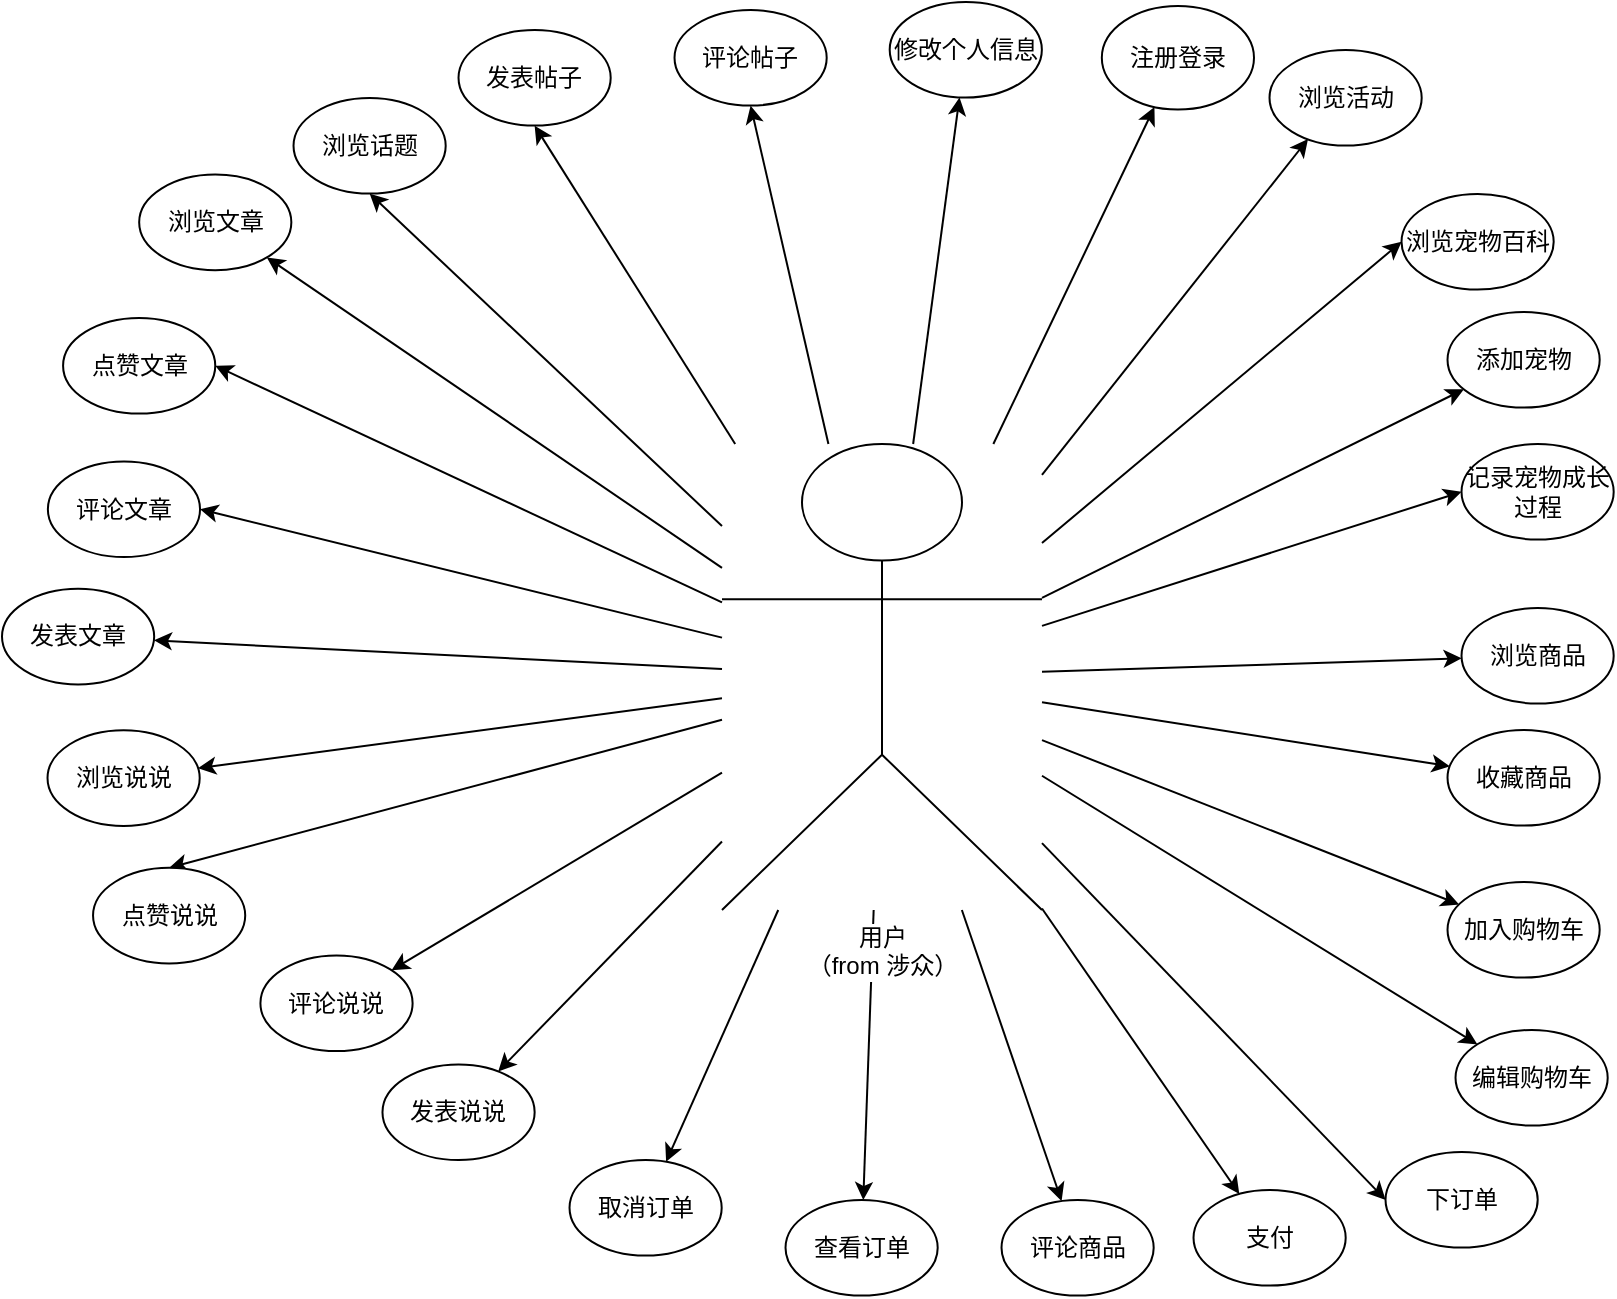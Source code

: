 <mxfile version="10.5.5" type="github"><diagram id="4drA4_VL7PKuh3zebIWI" name="Page-1"><mxGraphModel dx="808" dy="716" grid="1" gridSize="10" guides="1" tooltips="1" connect="1" arrows="1" fold="1" page="1" pageScale="1" pageWidth="3000" pageHeight="1169" math="0" shadow="0"><root><mxCell id="0"/><mxCell id="1" parent="0"/><mxCell id="1uKB82ExgU9-zMNoNfxo-1" style="rounded=0;orthogonalLoop=1;jettySize=auto;html=1;entryX=0.5;entryY=1;entryDx=0;entryDy=0;" edge="1" parent="1" source="qtiZKB6e6Ri6IMa2meDh-1" target="04boINX6uevTV2_hWLfY-13"><mxGeometry relative="1" as="geometry"/></mxCell><mxCell id="1uKB82ExgU9-zMNoNfxo-2" style="edgeStyle=none;rounded=0;orthogonalLoop=1;jettySize=auto;html=1;" edge="1" parent="1" source="qtiZKB6e6Ri6IMa2meDh-1" target="04boINX6uevTV2_hWLfY-3"><mxGeometry relative="1" as="geometry"><mxPoint x="600" y="260" as="targetPoint"/></mxGeometry></mxCell><mxCell id="1uKB82ExgU9-zMNoNfxo-3" style="edgeStyle=none;rounded=0;orthogonalLoop=1;jettySize=auto;html=1;" edge="1" parent="1" source="qtiZKB6e6Ri6IMa2meDh-1" target="qtiZKB6e6Ri6IMa2meDh-5"><mxGeometry relative="1" as="geometry"/></mxCell><mxCell id="1uKB82ExgU9-zMNoNfxo-4" style="edgeStyle=none;rounded=0;orthogonalLoop=1;jettySize=auto;html=1;entryX=0.253;entryY=0.931;entryDx=0;entryDy=0;entryPerimeter=0;" edge="1" parent="1" source="qtiZKB6e6Ri6IMa2meDh-1" target="04boINX6uevTV2_hWLfY-14"><mxGeometry relative="1" as="geometry"/></mxCell><mxCell id="1uKB82ExgU9-zMNoNfxo-5" style="edgeStyle=none;rounded=0;orthogonalLoop=1;jettySize=auto;html=1;entryX=0.5;entryY=1;entryDx=0;entryDy=0;" edge="1" parent="1" source="qtiZKB6e6Ri6IMa2meDh-1" target="04boINX6uevTV2_hWLfY-12"><mxGeometry relative="1" as="geometry"/></mxCell><mxCell id="1uKB82ExgU9-zMNoNfxo-6" style="edgeStyle=none;rounded=0;orthogonalLoop=1;jettySize=auto;html=1;entryX=0.5;entryY=1;entryDx=0;entryDy=0;" edge="1" parent="1" source="qtiZKB6e6Ri6IMa2meDh-1" target="qtiZKB6e6Ri6IMa2meDh-6"><mxGeometry relative="1" as="geometry"/></mxCell><mxCell id="1uKB82ExgU9-zMNoNfxo-7" style="edgeStyle=none;rounded=0;orthogonalLoop=1;jettySize=auto;html=1;" edge="1" parent="1" source="qtiZKB6e6Ri6IMa2meDh-1" target="04boINX6uevTV2_hWLfY-1"><mxGeometry relative="1" as="geometry"/></mxCell><mxCell id="1uKB82ExgU9-zMNoNfxo-8" style="edgeStyle=none;rounded=0;orthogonalLoop=1;jettySize=auto;html=1;entryX=1;entryY=0.5;entryDx=0;entryDy=0;" edge="1" parent="1" source="qtiZKB6e6Ri6IMa2meDh-1" target="04boINX6uevTV2_hWLfY-2"><mxGeometry relative="1" as="geometry"/></mxCell><mxCell id="1uKB82ExgU9-zMNoNfxo-9" style="edgeStyle=none;rounded=0;orthogonalLoop=1;jettySize=auto;html=1;entryX=1;entryY=0.5;entryDx=0;entryDy=0;" edge="1" parent="1" source="qtiZKB6e6Ri6IMa2meDh-1" target="04boINX6uevTV2_hWLfY-4"><mxGeometry relative="1" as="geometry"/></mxCell><mxCell id="1uKB82ExgU9-zMNoNfxo-10" style="edgeStyle=none;rounded=0;orthogonalLoop=1;jettySize=auto;html=1;" edge="1" parent="1" source="qtiZKB6e6Ri6IMa2meDh-1" target="04boINX6uevTV2_hWLfY-5"><mxGeometry relative="1" as="geometry"/></mxCell><mxCell id="1uKB82ExgU9-zMNoNfxo-11" style="edgeStyle=none;rounded=0;orthogonalLoop=1;jettySize=auto;html=1;" edge="1" parent="1" source="qtiZKB6e6Ri6IMa2meDh-1" target="04boINX6uevTV2_hWLfY-7"><mxGeometry relative="1" as="geometry"/></mxCell><mxCell id="1uKB82ExgU9-zMNoNfxo-12" style="edgeStyle=none;rounded=0;orthogonalLoop=1;jettySize=auto;html=1;entryX=0.5;entryY=0;entryDx=0;entryDy=0;" edge="1" parent="1" source="qtiZKB6e6Ri6IMa2meDh-1" target="04boINX6uevTV2_hWLfY-6"><mxGeometry relative="1" as="geometry"/></mxCell><mxCell id="1uKB82ExgU9-zMNoNfxo-13" style="edgeStyle=none;rounded=0;orthogonalLoop=1;jettySize=auto;html=1;" edge="1" parent="1" source="qtiZKB6e6Ri6IMa2meDh-1" target="04boINX6uevTV2_hWLfY-8"><mxGeometry relative="1" as="geometry"/></mxCell><mxCell id="1uKB82ExgU9-zMNoNfxo-14" style="edgeStyle=none;rounded=0;orthogonalLoop=1;jettySize=auto;html=1;" edge="1" parent="1" source="qtiZKB6e6Ri6IMa2meDh-1" target="04boINX6uevTV2_hWLfY-9"><mxGeometry relative="1" as="geometry"/></mxCell><mxCell id="1uKB82ExgU9-zMNoNfxo-15" style="edgeStyle=none;rounded=0;orthogonalLoop=1;jettySize=auto;html=1;entryX=0;entryY=0.5;entryDx=0;entryDy=0;" edge="1" parent="1" source="qtiZKB6e6Ri6IMa2meDh-1" target="04boINX6uevTV2_hWLfY-15"><mxGeometry relative="1" as="geometry"/></mxCell><mxCell id="1uKB82ExgU9-zMNoNfxo-16" style="edgeStyle=none;rounded=0;orthogonalLoop=1;jettySize=auto;html=1;" edge="1" parent="1" source="qtiZKB6e6Ri6IMa2meDh-1" target="04boINX6uevTV2_hWLfY-16"><mxGeometry relative="1" as="geometry"/></mxCell><mxCell id="1uKB82ExgU9-zMNoNfxo-17" style="edgeStyle=none;rounded=0;orthogonalLoop=1;jettySize=auto;html=1;entryX=0;entryY=0.5;entryDx=0;entryDy=0;" edge="1" parent="1" source="qtiZKB6e6Ri6IMa2meDh-1" target="04boINX6uevTV2_hWLfY-17"><mxGeometry relative="1" as="geometry"/></mxCell><mxCell id="1uKB82ExgU9-zMNoNfxo-28" style="edgeStyle=none;rounded=0;orthogonalLoop=1;jettySize=auto;html=1;" edge="1" parent="1" source="qtiZKB6e6Ri6IMa2meDh-1" target="1uKB82ExgU9-zMNoNfxo-18"><mxGeometry relative="1" as="geometry"/></mxCell><mxCell id="1uKB82ExgU9-zMNoNfxo-29" style="edgeStyle=none;rounded=0;orthogonalLoop=1;jettySize=auto;html=1;" edge="1" parent="1" source="qtiZKB6e6Ri6IMa2meDh-1" target="1uKB82ExgU9-zMNoNfxo-19"><mxGeometry relative="1" as="geometry"/></mxCell><mxCell id="1uKB82ExgU9-zMNoNfxo-30" style="edgeStyle=none;rounded=0;orthogonalLoop=1;jettySize=auto;html=1;" edge="1" parent="1" source="qtiZKB6e6Ri6IMa2meDh-1" target="1uKB82ExgU9-zMNoNfxo-20"><mxGeometry relative="1" as="geometry"/></mxCell><mxCell id="1uKB82ExgU9-zMNoNfxo-31" style="edgeStyle=none;rounded=0;orthogonalLoop=1;jettySize=auto;html=1;" edge="1" parent="1" source="qtiZKB6e6Ri6IMa2meDh-1" target="1uKB82ExgU9-zMNoNfxo-21"><mxGeometry relative="1" as="geometry"/></mxCell><mxCell id="1uKB82ExgU9-zMNoNfxo-32" style="edgeStyle=none;rounded=0;orthogonalLoop=1;jettySize=auto;html=1;entryX=0;entryY=0.5;entryDx=0;entryDy=0;" edge="1" parent="1" source="qtiZKB6e6Ri6IMa2meDh-1" target="1uKB82ExgU9-zMNoNfxo-22"><mxGeometry relative="1" as="geometry"/></mxCell><mxCell id="1uKB82ExgU9-zMNoNfxo-33" style="edgeStyle=none;rounded=0;orthogonalLoop=1;jettySize=auto;html=1;" edge="1" parent="1" source="qtiZKB6e6Ri6IMa2meDh-1" target="1uKB82ExgU9-zMNoNfxo-23"><mxGeometry relative="1" as="geometry"/></mxCell><mxCell id="1uKB82ExgU9-zMNoNfxo-35" value="" style="edgeStyle=none;rounded=0;orthogonalLoop=1;jettySize=auto;html=1;" edge="1" parent="1" source="qtiZKB6e6Ri6IMa2meDh-1" target="1uKB82ExgU9-zMNoNfxo-24"><mxGeometry relative="1" as="geometry"><mxPoint x="540" y="680" as="targetPoint"/></mxGeometry></mxCell><mxCell id="1uKB82ExgU9-zMNoNfxo-36" style="edgeStyle=none;rounded=0;orthogonalLoop=1;jettySize=auto;html=1;" edge="1" parent="1" source="qtiZKB6e6Ri6IMa2meDh-1" target="1uKB82ExgU9-zMNoNfxo-25"><mxGeometry relative="1" as="geometry"/></mxCell><mxCell id="1uKB82ExgU9-zMNoNfxo-37" style="edgeStyle=none;rounded=0;orthogonalLoop=1;jettySize=auto;html=1;" edge="1" parent="1" source="qtiZKB6e6Ri6IMa2meDh-1" target="1uKB82ExgU9-zMNoNfxo-26"><mxGeometry relative="1" as="geometry"/></mxCell><mxCell id="qtiZKB6e6Ri6IMa2meDh-1" value="用户&lt;br&gt;（from 涉众）&lt;br&gt;" style="shape=umlActor;verticalLabelPosition=bottom;labelBackgroundColor=#ffffff;verticalAlign=top;html=1;" parent="1" vertex="1"><mxGeometry x="460" y="317" width="160" height="233" as="geometry"/></mxCell><mxCell id="qtiZKB6e6Ri6IMa2meDh-5" value="注册登录" style="ellipse;whiteSpace=wrap;html=1;" parent="1" vertex="1"><mxGeometry x="649.913" y="97.972" width="76.087" height="51.789" as="geometry"/></mxCell><mxCell id="qtiZKB6e6Ri6IMa2meDh-6" value="浏览话题" style="ellipse;whiteSpace=wrap;html=1;" parent="1" vertex="1"><mxGeometry x="245.761" y="144" width="76.087" height="47.805" as="geometry"/></mxCell><mxCell id="04boINX6uevTV2_hWLfY-1" value="浏览文章" style="ellipse;whiteSpace=wrap;html=1;" parent="1" vertex="1"><mxGeometry x="168.587" y="182.272" width="76.087" height="47.805" as="geometry"/></mxCell><mxCell id="04boINX6uevTV2_hWLfY-2" value="点赞文章" style="ellipse;whiteSpace=wrap;html=1;" parent="1" vertex="1"><mxGeometry x="130.543" y="253.98" width="76.087" height="47.805" as="geometry"/></mxCell><mxCell id="04boINX6uevTV2_hWLfY-3" value="修改个人信息" style="ellipse;whiteSpace=wrap;html=1;" parent="1" vertex="1"><mxGeometry x="543.848" y="95.967" width="76.087" height="47.805" as="geometry"/></mxCell><mxCell id="04boINX6uevTV2_hWLfY-4" value="评论文章" style="ellipse;whiteSpace=wrap;html=1;" parent="1" vertex="1"><mxGeometry x="122.935" y="325.687" width="76.087" height="47.805" as="geometry"/></mxCell><mxCell id="04boINX6uevTV2_hWLfY-5" value="发表文章" style="ellipse;whiteSpace=wrap;html=1;" parent="1" vertex="1"><mxGeometry x="100" y="389.394" width="76.087" height="47.805" as="geometry"/></mxCell><mxCell id="04boINX6uevTV2_hWLfY-6" value="点赞说说" style="ellipse;whiteSpace=wrap;html=1;" parent="1" vertex="1"><mxGeometry x="145.522" y="528.89" width="76.087" height="47.805" as="geometry"/></mxCell><mxCell id="04boINX6uevTV2_hWLfY-7" value="浏览说说" style="ellipse;whiteSpace=wrap;html=1;" parent="1" vertex="1"><mxGeometry x="122.761" y="460.134" width="76.087" height="47.805" as="geometry"/></mxCell><mxCell id="04boINX6uevTV2_hWLfY-8" value="评论说说" style="ellipse;whiteSpace=wrap;html=1;" parent="1" vertex="1"><mxGeometry x="229.217" y="572.711" width="76.087" height="47.805" as="geometry"/></mxCell><mxCell id="04boINX6uevTV2_hWLfY-9" value="发表说说" style="ellipse;whiteSpace=wrap;html=1;" parent="1" vertex="1"><mxGeometry x="290.239" y="627.195" width="76.087" height="47.805" as="geometry"/></mxCell><mxCell id="04boINX6uevTV2_hWLfY-12" value="发表帖子" style="ellipse;whiteSpace=wrap;html=1;" parent="1" vertex="1"><mxGeometry x="328.261" y="110" width="76.087" height="47.805" as="geometry"/></mxCell><mxCell id="04boINX6uevTV2_hWLfY-13" value="评论帖子" style="ellipse;whiteSpace=wrap;html=1;" parent="1" vertex="1"><mxGeometry x="436.261" y="100" width="76.087" height="47.805" as="geometry"/></mxCell><mxCell id="04boINX6uevTV2_hWLfY-14" value="浏览活动" style="ellipse;whiteSpace=wrap;html=1;" parent="1" vertex="1"><mxGeometry x="733.761" y="120" width="76.087" height="47.805" as="geometry"/></mxCell><mxCell id="04boINX6uevTV2_hWLfY-15" value="浏览宠物百科" style="ellipse;whiteSpace=wrap;html=1;" parent="1" vertex="1"><mxGeometry x="799.761" y="192" width="76.087" height="47.805" as="geometry"/></mxCell><mxCell id="04boINX6uevTV2_hWLfY-16" value="添加宠物" style="ellipse;whiteSpace=wrap;html=1;" parent="1" vertex="1"><mxGeometry x="822.761" y="251" width="76.087" height="47.805" as="geometry"/></mxCell><mxCell id="04boINX6uevTV2_hWLfY-17" value="记录宠物成长过程" style="ellipse;whiteSpace=wrap;html=1;" parent="1" vertex="1"><mxGeometry x="829.761" y="317" width="76.087" height="47.805" as="geometry"/></mxCell><mxCell id="1uKB82ExgU9-zMNoNfxo-18" value="浏览商品" style="ellipse;whiteSpace=wrap;html=1;" vertex="1" parent="1"><mxGeometry x="829.761" y="399" width="76.087" height="47.805" as="geometry"/></mxCell><mxCell id="1uKB82ExgU9-zMNoNfxo-19" value="收藏商品" style="ellipse;whiteSpace=wrap;html=1;" vertex="1" parent="1"><mxGeometry x="822.761" y="460" width="76.087" height="47.805" as="geometry"/></mxCell><mxCell id="1uKB82ExgU9-zMNoNfxo-20" value="加入购物车" style="ellipse;whiteSpace=wrap;html=1;" vertex="1" parent="1"><mxGeometry x="822.761" y="536" width="76.087" height="47.805" as="geometry"/></mxCell><mxCell id="1uKB82ExgU9-zMNoNfxo-21" value="编辑购物车" style="ellipse;whiteSpace=wrap;html=1;" vertex="1" parent="1"><mxGeometry x="826.761" y="610" width="76.087" height="47.805" as="geometry"/></mxCell><mxCell id="1uKB82ExgU9-zMNoNfxo-22" value="下订单" style="ellipse;whiteSpace=wrap;html=1;" vertex="1" parent="1"><mxGeometry x="791.761" y="671" width="76.087" height="47.805" as="geometry"/></mxCell><mxCell id="1uKB82ExgU9-zMNoNfxo-23" value="支付" style="ellipse;whiteSpace=wrap;html=1;" vertex="1" parent="1"><mxGeometry x="695.761" y="690" width="76.087" height="47.805" as="geometry"/></mxCell><mxCell id="1uKB82ExgU9-zMNoNfxo-24" value="取消订单" style="ellipse;whiteSpace=wrap;html=1;" vertex="1" parent="1"><mxGeometry x="383.761" y="675" width="76.087" height="47.805" as="geometry"/></mxCell><mxCell id="1uKB82ExgU9-zMNoNfxo-25" value="查看订单" style="ellipse;whiteSpace=wrap;html=1;" vertex="1" parent="1"><mxGeometry x="491.761" y="695" width="76.087" height="47.805" as="geometry"/></mxCell><mxCell id="1uKB82ExgU9-zMNoNfxo-26" value="评论商品" style="ellipse;whiteSpace=wrap;html=1;" vertex="1" parent="1"><mxGeometry x="599.761" y="695" width="76.087" height="47.805" as="geometry"/></mxCell></root></mxGraphModel></diagram></mxfile>